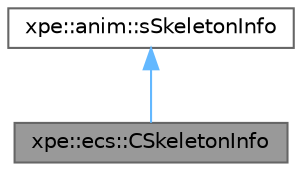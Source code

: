 digraph "xpe::ecs::CSkeletonInfo"
{
 // LATEX_PDF_SIZE
  bgcolor="transparent";
  edge [fontname=Helvetica,fontsize=10,labelfontname=Helvetica,labelfontsize=10];
  node [fontname=Helvetica,fontsize=10,shape=box,height=0.2,width=0.4];
  Node1 [id="Node000001",label="xpe::ecs::CSkeletonInfo",height=0.2,width=0.4,color="gray40", fillcolor="grey60", style="filled", fontcolor="black",tooltip=" "];
  Node2 -> Node1 [id="edge2_Node000001_Node000002",dir="back",color="steelblue1",style="solid",tooltip=" "];
  Node2 [id="Node000002",label="xpe::anim::sSkeletonInfo",height=0.2,width=0.4,color="gray40", fillcolor="white", style="filled",URL="$structxpe_1_1anim_1_1s_skeleton_info.html",tooltip=" "];
}
